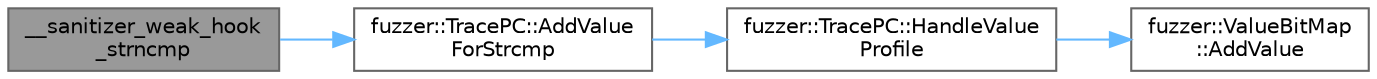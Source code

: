 digraph "__sanitizer_weak_hook_strncmp"
{
 // LATEX_PDF_SIZE
  bgcolor="transparent";
  edge [fontname=Helvetica,fontsize=10,labelfontname=Helvetica,labelfontsize=10];
  node [fontname=Helvetica,fontsize=10,shape=box,height=0.2,width=0.4];
  rankdir="LR";
  Node1 [id="Node000001",label="__sanitizer_weak_hook\l_strncmp",height=0.2,width=0.4,color="gray40", fillcolor="grey60", style="filled", fontcolor="black",tooltip=" "];
  Node1 -> Node2 [id="edge1_Node000001_Node000002",color="steelblue1",style="solid",tooltip=" "];
  Node2 [id="Node000002",label="fuzzer::TracePC::AddValue\lForStrcmp",height=0.2,width=0.4,color="grey40", fillcolor="white", style="filled",URL="$classfuzzer_1_1_trace_p_c.html#a4bfdf3de732a5e284a1d3f469e123716",tooltip=" "];
  Node2 -> Node3 [id="edge2_Node000002_Node000003",color="steelblue1",style="solid",tooltip=" "];
  Node3 [id="Node000003",label="fuzzer::TracePC::HandleValue\lProfile",height=0.2,width=0.4,color="grey40", fillcolor="white", style="filled",URL="$classfuzzer_1_1_trace_p_c.html#a55700216637d404ebbdfd2329c9b57a0",tooltip=" "];
  Node3 -> Node4 [id="edge3_Node000003_Node000004",color="steelblue1",style="solid",tooltip=" "];
  Node4 [id="Node000004",label="fuzzer::ValueBitMap\l::AddValue",height=0.2,width=0.4,color="grey40", fillcolor="white", style="filled",URL="$structfuzzer_1_1_value_bit_map.html#a716c1fc151b968063db3e37955ef530d",tooltip=" "];
}
